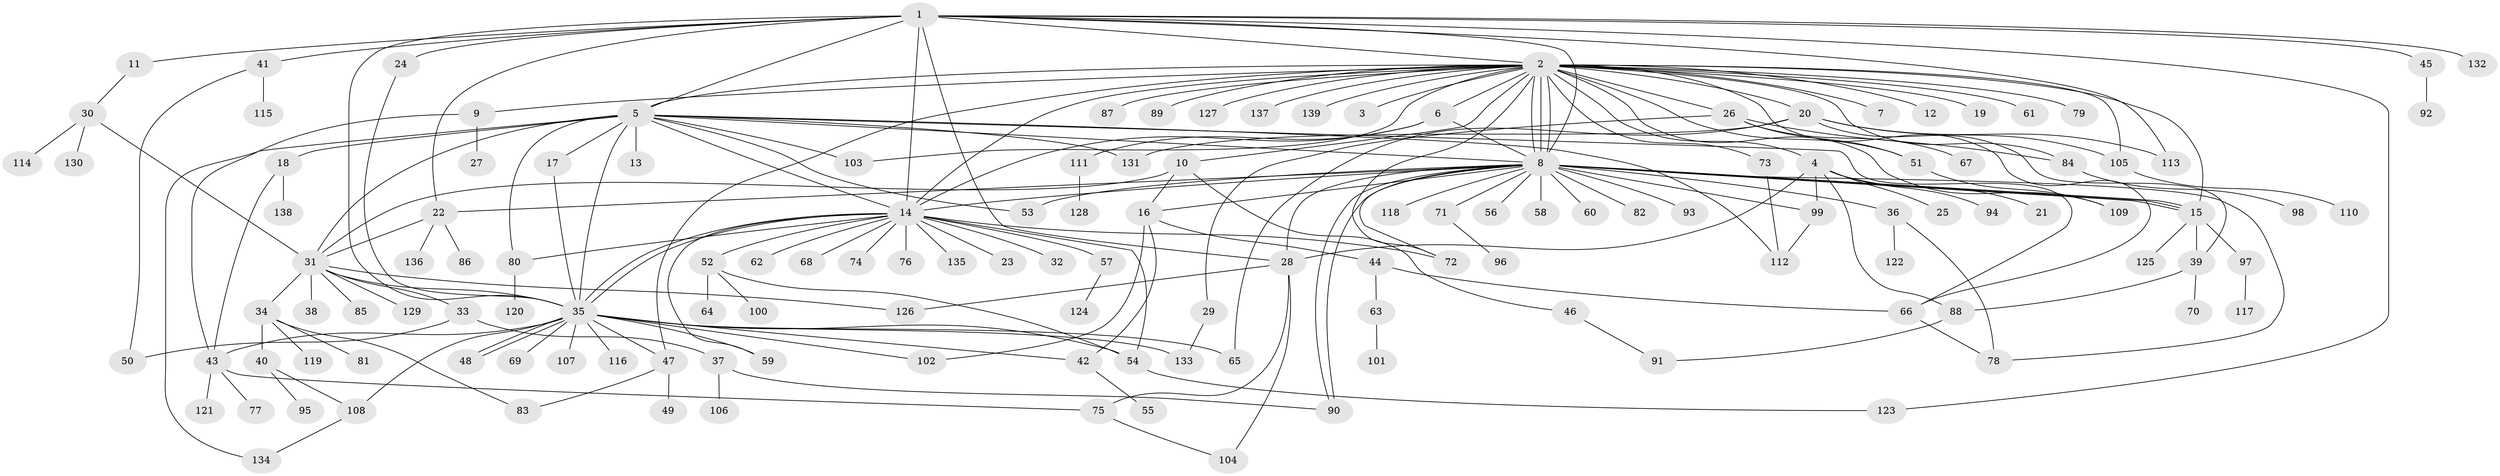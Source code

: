 // coarse degree distribution, {12: 0.010309278350515464, 29: 0.010309278350515464, 1: 0.5257731958762887, 7: 0.010309278350515464, 16: 0.020618556701030927, 4: 0.061855670103092786, 21: 0.010309278350515464, 3: 0.09278350515463918, 2: 0.17525773195876287, 5: 0.05154639175257732, 6: 0.010309278350515464, 15: 0.010309278350515464, 11: 0.010309278350515464}
// Generated by graph-tools (version 1.1) at 2025/18/03/04/25 18:18:28]
// undirected, 139 vertices, 206 edges
graph export_dot {
graph [start="1"]
  node [color=gray90,style=filled];
  1;
  2;
  3;
  4;
  5;
  6;
  7;
  8;
  9;
  10;
  11;
  12;
  13;
  14;
  15;
  16;
  17;
  18;
  19;
  20;
  21;
  22;
  23;
  24;
  25;
  26;
  27;
  28;
  29;
  30;
  31;
  32;
  33;
  34;
  35;
  36;
  37;
  38;
  39;
  40;
  41;
  42;
  43;
  44;
  45;
  46;
  47;
  48;
  49;
  50;
  51;
  52;
  53;
  54;
  55;
  56;
  57;
  58;
  59;
  60;
  61;
  62;
  63;
  64;
  65;
  66;
  67;
  68;
  69;
  70;
  71;
  72;
  73;
  74;
  75;
  76;
  77;
  78;
  79;
  80;
  81;
  82;
  83;
  84;
  85;
  86;
  87;
  88;
  89;
  90;
  91;
  92;
  93;
  94;
  95;
  96;
  97;
  98;
  99;
  100;
  101;
  102;
  103;
  104;
  105;
  106;
  107;
  108;
  109;
  110;
  111;
  112;
  113;
  114;
  115;
  116;
  117;
  118;
  119;
  120;
  121;
  122;
  123;
  124;
  125;
  126;
  127;
  128;
  129;
  130;
  131;
  132;
  133;
  134;
  135;
  136;
  137;
  138;
  139;
  1 -- 2;
  1 -- 5;
  1 -- 8;
  1 -- 11;
  1 -- 14;
  1 -- 22;
  1 -- 24;
  1 -- 28;
  1 -- 35;
  1 -- 41;
  1 -- 45;
  1 -- 113;
  1 -- 123;
  1 -- 132;
  2 -- 3;
  2 -- 4;
  2 -- 5;
  2 -- 6;
  2 -- 7;
  2 -- 8;
  2 -- 8;
  2 -- 8;
  2 -- 9;
  2 -- 10;
  2 -- 12;
  2 -- 14;
  2 -- 15;
  2 -- 19;
  2 -- 20;
  2 -- 26;
  2 -- 47;
  2 -- 51;
  2 -- 61;
  2 -- 66;
  2 -- 72;
  2 -- 73;
  2 -- 79;
  2 -- 84;
  2 -- 87;
  2 -- 89;
  2 -- 103;
  2 -- 105;
  2 -- 109;
  2 -- 127;
  2 -- 137;
  2 -- 139;
  4 -- 21;
  4 -- 25;
  4 -- 28;
  4 -- 88;
  4 -- 94;
  4 -- 99;
  5 -- 8;
  5 -- 13;
  5 -- 14;
  5 -- 17;
  5 -- 18;
  5 -- 31;
  5 -- 35;
  5 -- 53;
  5 -- 66;
  5 -- 80;
  5 -- 103;
  5 -- 112;
  5 -- 131;
  5 -- 134;
  6 -- 8;
  6 -- 14;
  6 -- 111;
  8 -- 14;
  8 -- 15;
  8 -- 15;
  8 -- 15;
  8 -- 16;
  8 -- 22;
  8 -- 28;
  8 -- 36;
  8 -- 53;
  8 -- 56;
  8 -- 58;
  8 -- 60;
  8 -- 71;
  8 -- 72;
  8 -- 78;
  8 -- 82;
  8 -- 90;
  8 -- 90;
  8 -- 93;
  8 -- 99;
  8 -- 118;
  9 -- 27;
  9 -- 43;
  10 -- 16;
  10 -- 31;
  10 -- 46;
  11 -- 30;
  14 -- 23;
  14 -- 32;
  14 -- 35;
  14 -- 35;
  14 -- 52;
  14 -- 54;
  14 -- 57;
  14 -- 59;
  14 -- 62;
  14 -- 68;
  14 -- 72;
  14 -- 74;
  14 -- 76;
  14 -- 80;
  14 -- 135;
  15 -- 39;
  15 -- 97;
  15 -- 125;
  16 -- 42;
  16 -- 44;
  16 -- 102;
  17 -- 35;
  18 -- 43;
  18 -- 138;
  20 -- 39;
  20 -- 65;
  20 -- 105;
  20 -- 113;
  20 -- 131;
  22 -- 31;
  22 -- 86;
  22 -- 136;
  24 -- 35;
  26 -- 29;
  26 -- 51;
  26 -- 67;
  26 -- 84;
  28 -- 75;
  28 -- 104;
  28 -- 126;
  29 -- 133;
  30 -- 31;
  30 -- 114;
  30 -- 130;
  31 -- 33;
  31 -- 34;
  31 -- 35;
  31 -- 38;
  31 -- 85;
  31 -- 126;
  31 -- 129;
  33 -- 37;
  33 -- 50;
  34 -- 40;
  34 -- 81;
  34 -- 83;
  34 -- 119;
  35 -- 42;
  35 -- 43;
  35 -- 47;
  35 -- 48;
  35 -- 48;
  35 -- 54;
  35 -- 59;
  35 -- 65;
  35 -- 69;
  35 -- 102;
  35 -- 107;
  35 -- 108;
  35 -- 116;
  35 -- 133;
  36 -- 78;
  36 -- 122;
  37 -- 90;
  37 -- 106;
  39 -- 70;
  39 -- 88;
  40 -- 95;
  40 -- 108;
  41 -- 50;
  41 -- 115;
  42 -- 55;
  43 -- 75;
  43 -- 77;
  43 -- 121;
  44 -- 63;
  44 -- 66;
  45 -- 92;
  46 -- 91;
  47 -- 49;
  47 -- 83;
  51 -- 109;
  52 -- 54;
  52 -- 64;
  52 -- 100;
  54 -- 123;
  57 -- 124;
  63 -- 101;
  66 -- 78;
  71 -- 96;
  73 -- 112;
  75 -- 104;
  80 -- 120;
  84 -- 98;
  88 -- 91;
  97 -- 117;
  99 -- 112;
  105 -- 110;
  108 -- 134;
  111 -- 128;
}
